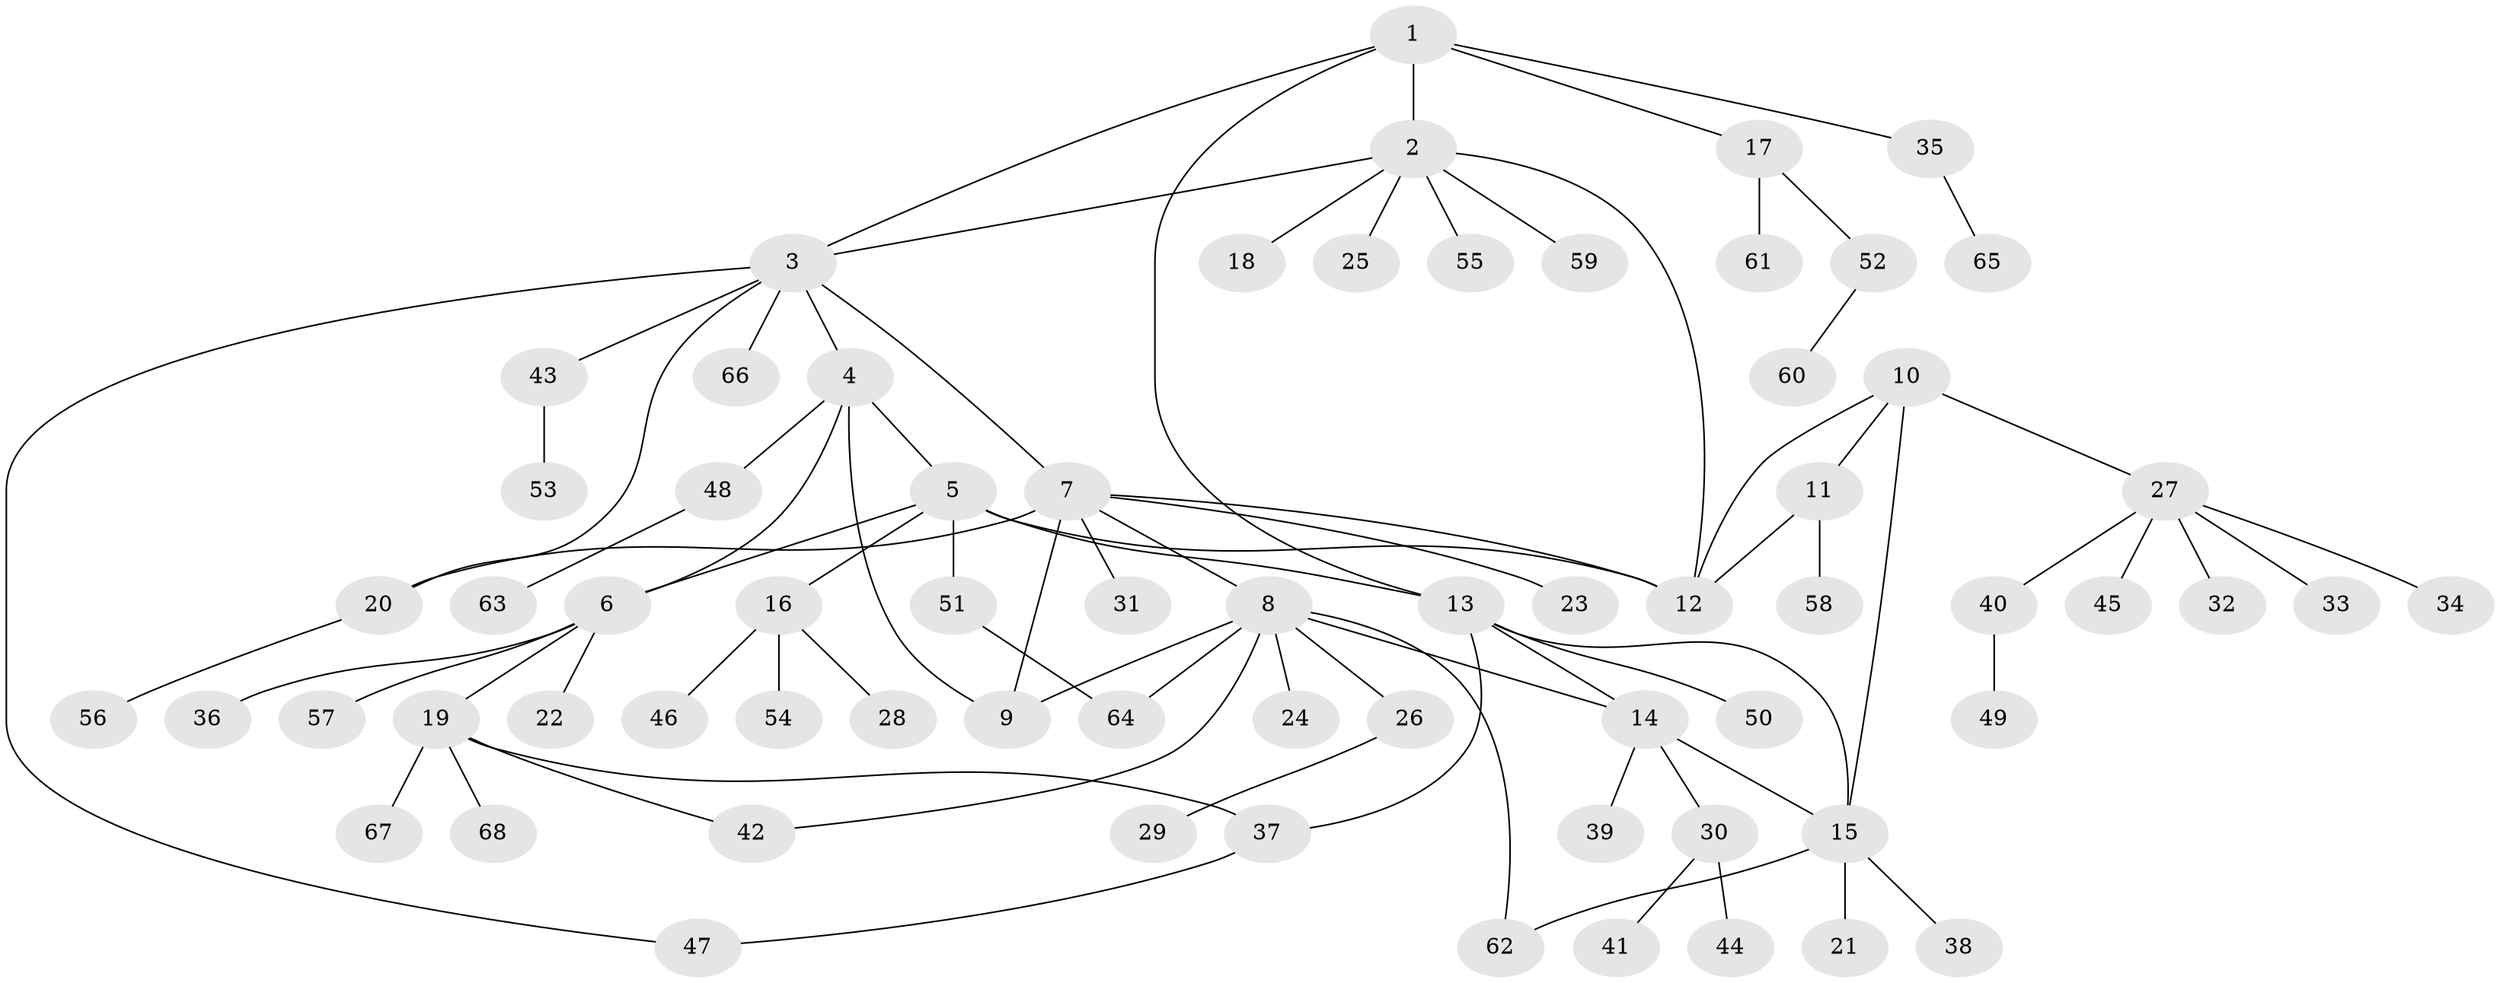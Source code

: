 // coarse degree distribution, {3: 0.05, 7: 0.025, 9: 0.025, 4: 0.025, 14: 0.025, 1: 0.65, 2: 0.175, 10: 0.025}
// Generated by graph-tools (version 1.1) at 2025/58/03/04/25 21:58:08]
// undirected, 68 vertices, 84 edges
graph export_dot {
graph [start="1"]
  node [color=gray90,style=filled];
  1;
  2;
  3;
  4;
  5;
  6;
  7;
  8;
  9;
  10;
  11;
  12;
  13;
  14;
  15;
  16;
  17;
  18;
  19;
  20;
  21;
  22;
  23;
  24;
  25;
  26;
  27;
  28;
  29;
  30;
  31;
  32;
  33;
  34;
  35;
  36;
  37;
  38;
  39;
  40;
  41;
  42;
  43;
  44;
  45;
  46;
  47;
  48;
  49;
  50;
  51;
  52;
  53;
  54;
  55;
  56;
  57;
  58;
  59;
  60;
  61;
  62;
  63;
  64;
  65;
  66;
  67;
  68;
  1 -- 2;
  1 -- 3;
  1 -- 13;
  1 -- 17;
  1 -- 35;
  2 -- 3;
  2 -- 12;
  2 -- 18;
  2 -- 25;
  2 -- 55;
  2 -- 59;
  3 -- 4;
  3 -- 7;
  3 -- 20;
  3 -- 43;
  3 -- 47;
  3 -- 66;
  4 -- 5;
  4 -- 6;
  4 -- 9;
  4 -- 48;
  5 -- 6;
  5 -- 12;
  5 -- 13;
  5 -- 16;
  5 -- 51;
  6 -- 19;
  6 -- 22;
  6 -- 36;
  6 -- 57;
  7 -- 8;
  7 -- 9;
  7 -- 12;
  7 -- 20;
  7 -- 23;
  7 -- 31;
  8 -- 9;
  8 -- 14;
  8 -- 24;
  8 -- 26;
  8 -- 42;
  8 -- 62;
  8 -- 64;
  10 -- 11;
  10 -- 12;
  10 -- 15;
  10 -- 27;
  11 -- 12;
  11 -- 58;
  13 -- 14;
  13 -- 15;
  13 -- 37;
  13 -- 50;
  14 -- 15;
  14 -- 30;
  14 -- 39;
  15 -- 21;
  15 -- 38;
  15 -- 62;
  16 -- 28;
  16 -- 46;
  16 -- 54;
  17 -- 52;
  17 -- 61;
  19 -- 37;
  19 -- 42;
  19 -- 67;
  19 -- 68;
  20 -- 56;
  26 -- 29;
  27 -- 32;
  27 -- 33;
  27 -- 34;
  27 -- 40;
  27 -- 45;
  30 -- 41;
  30 -- 44;
  35 -- 65;
  37 -- 47;
  40 -- 49;
  43 -- 53;
  48 -- 63;
  51 -- 64;
  52 -- 60;
}
